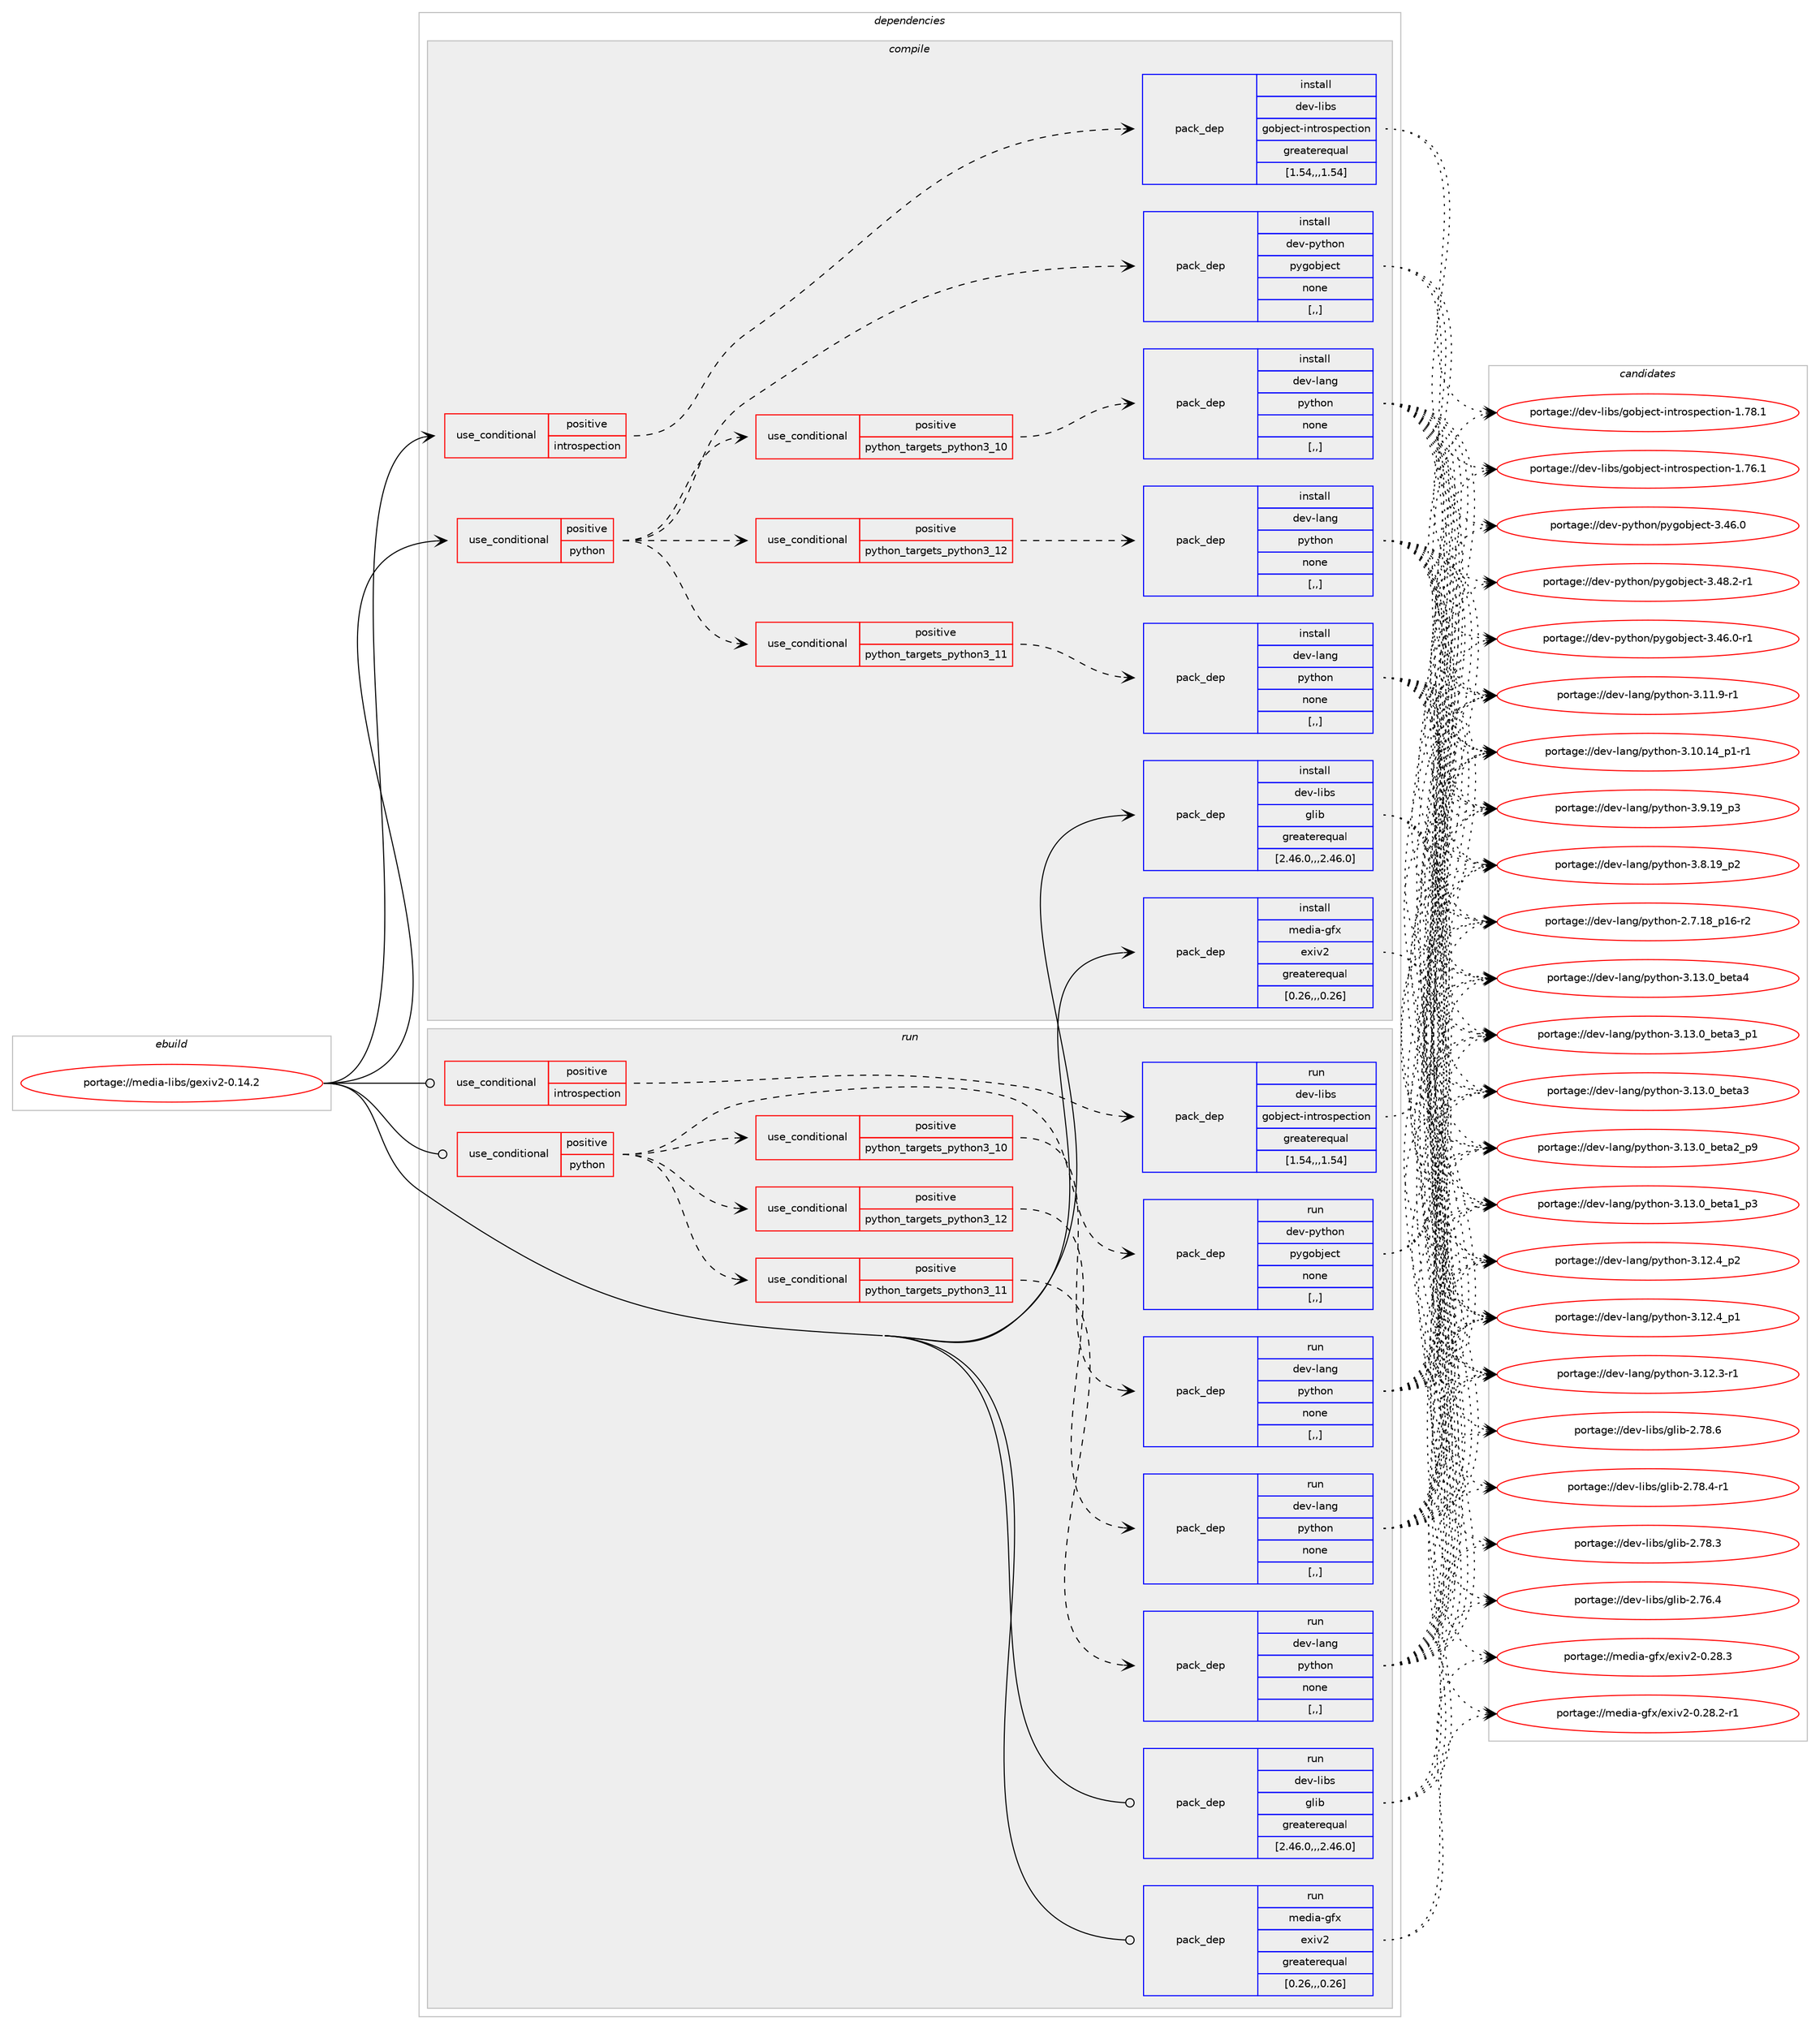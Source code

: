 digraph prolog {

# *************
# Graph options
# *************

newrank=true;
concentrate=true;
compound=true;
graph [rankdir=LR,fontname=Helvetica,fontsize=10,ranksep=1.5];#, ranksep=2.5, nodesep=0.2];
edge  [arrowhead=vee];
node  [fontname=Helvetica,fontsize=10];

# **********
# The ebuild
# **********

subgraph cluster_leftcol {
color=gray;
label=<<i>ebuild</i>>;
id [label="portage://media-libs/gexiv2-0.14.2", color=red, width=4, href="../media-libs/gexiv2-0.14.2.svg"];
}

# ****************
# The dependencies
# ****************

subgraph cluster_midcol {
color=gray;
label=<<i>dependencies</i>>;
subgraph cluster_compile {
fillcolor="#eeeeee";
style=filled;
label=<<i>compile</i>>;
subgraph cond74892 {
dependency297248 [label=<<TABLE BORDER="0" CELLBORDER="1" CELLSPACING="0" CELLPADDING="4"><TR><TD ROWSPAN="3" CELLPADDING="10">use_conditional</TD></TR><TR><TD>positive</TD></TR><TR><TD>introspection</TD></TR></TABLE>>, shape=none, color=red];
subgraph pack220002 {
dependency297249 [label=<<TABLE BORDER="0" CELLBORDER="1" CELLSPACING="0" CELLPADDING="4" WIDTH="220"><TR><TD ROWSPAN="6" CELLPADDING="30">pack_dep</TD></TR><TR><TD WIDTH="110">install</TD></TR><TR><TD>dev-libs</TD></TR><TR><TD>gobject-introspection</TD></TR><TR><TD>greaterequal</TD></TR><TR><TD>[1.54,,,1.54]</TD></TR></TABLE>>, shape=none, color=blue];
}
dependency297248:e -> dependency297249:w [weight=20,style="dashed",arrowhead="vee"];
}
id:e -> dependency297248:w [weight=20,style="solid",arrowhead="vee"];
subgraph cond74893 {
dependency297250 [label=<<TABLE BORDER="0" CELLBORDER="1" CELLSPACING="0" CELLPADDING="4"><TR><TD ROWSPAN="3" CELLPADDING="10">use_conditional</TD></TR><TR><TD>positive</TD></TR><TR><TD>python</TD></TR></TABLE>>, shape=none, color=red];
subgraph cond74894 {
dependency297251 [label=<<TABLE BORDER="0" CELLBORDER="1" CELLSPACING="0" CELLPADDING="4"><TR><TD ROWSPAN="3" CELLPADDING="10">use_conditional</TD></TR><TR><TD>positive</TD></TR><TR><TD>python_targets_python3_10</TD></TR></TABLE>>, shape=none, color=red];
subgraph pack220003 {
dependency297252 [label=<<TABLE BORDER="0" CELLBORDER="1" CELLSPACING="0" CELLPADDING="4" WIDTH="220"><TR><TD ROWSPAN="6" CELLPADDING="30">pack_dep</TD></TR><TR><TD WIDTH="110">install</TD></TR><TR><TD>dev-lang</TD></TR><TR><TD>python</TD></TR><TR><TD>none</TD></TR><TR><TD>[,,]</TD></TR></TABLE>>, shape=none, color=blue];
}
dependency297251:e -> dependency297252:w [weight=20,style="dashed",arrowhead="vee"];
}
dependency297250:e -> dependency297251:w [weight=20,style="dashed",arrowhead="vee"];
subgraph cond74895 {
dependency297253 [label=<<TABLE BORDER="0" CELLBORDER="1" CELLSPACING="0" CELLPADDING="4"><TR><TD ROWSPAN="3" CELLPADDING="10">use_conditional</TD></TR><TR><TD>positive</TD></TR><TR><TD>python_targets_python3_11</TD></TR></TABLE>>, shape=none, color=red];
subgraph pack220004 {
dependency297254 [label=<<TABLE BORDER="0" CELLBORDER="1" CELLSPACING="0" CELLPADDING="4" WIDTH="220"><TR><TD ROWSPAN="6" CELLPADDING="30">pack_dep</TD></TR><TR><TD WIDTH="110">install</TD></TR><TR><TD>dev-lang</TD></TR><TR><TD>python</TD></TR><TR><TD>none</TD></TR><TR><TD>[,,]</TD></TR></TABLE>>, shape=none, color=blue];
}
dependency297253:e -> dependency297254:w [weight=20,style="dashed",arrowhead="vee"];
}
dependency297250:e -> dependency297253:w [weight=20,style="dashed",arrowhead="vee"];
subgraph cond74896 {
dependency297255 [label=<<TABLE BORDER="0" CELLBORDER="1" CELLSPACING="0" CELLPADDING="4"><TR><TD ROWSPAN="3" CELLPADDING="10">use_conditional</TD></TR><TR><TD>positive</TD></TR><TR><TD>python_targets_python3_12</TD></TR></TABLE>>, shape=none, color=red];
subgraph pack220005 {
dependency297256 [label=<<TABLE BORDER="0" CELLBORDER="1" CELLSPACING="0" CELLPADDING="4" WIDTH="220"><TR><TD ROWSPAN="6" CELLPADDING="30">pack_dep</TD></TR><TR><TD WIDTH="110">install</TD></TR><TR><TD>dev-lang</TD></TR><TR><TD>python</TD></TR><TR><TD>none</TD></TR><TR><TD>[,,]</TD></TR></TABLE>>, shape=none, color=blue];
}
dependency297255:e -> dependency297256:w [weight=20,style="dashed",arrowhead="vee"];
}
dependency297250:e -> dependency297255:w [weight=20,style="dashed",arrowhead="vee"];
subgraph pack220006 {
dependency297257 [label=<<TABLE BORDER="0" CELLBORDER="1" CELLSPACING="0" CELLPADDING="4" WIDTH="220"><TR><TD ROWSPAN="6" CELLPADDING="30">pack_dep</TD></TR><TR><TD WIDTH="110">install</TD></TR><TR><TD>dev-python</TD></TR><TR><TD>pygobject</TD></TR><TR><TD>none</TD></TR><TR><TD>[,,]</TD></TR></TABLE>>, shape=none, color=blue];
}
dependency297250:e -> dependency297257:w [weight=20,style="dashed",arrowhead="vee"];
}
id:e -> dependency297250:w [weight=20,style="solid",arrowhead="vee"];
subgraph pack220007 {
dependency297258 [label=<<TABLE BORDER="0" CELLBORDER="1" CELLSPACING="0" CELLPADDING="4" WIDTH="220"><TR><TD ROWSPAN="6" CELLPADDING="30">pack_dep</TD></TR><TR><TD WIDTH="110">install</TD></TR><TR><TD>dev-libs</TD></TR><TR><TD>glib</TD></TR><TR><TD>greaterequal</TD></TR><TR><TD>[2.46.0,,,2.46.0]</TD></TR></TABLE>>, shape=none, color=blue];
}
id:e -> dependency297258:w [weight=20,style="solid",arrowhead="vee"];
subgraph pack220008 {
dependency297259 [label=<<TABLE BORDER="0" CELLBORDER="1" CELLSPACING="0" CELLPADDING="4" WIDTH="220"><TR><TD ROWSPAN="6" CELLPADDING="30">pack_dep</TD></TR><TR><TD WIDTH="110">install</TD></TR><TR><TD>media-gfx</TD></TR><TR><TD>exiv2</TD></TR><TR><TD>greaterequal</TD></TR><TR><TD>[0.26,,,0.26]</TD></TR></TABLE>>, shape=none, color=blue];
}
id:e -> dependency297259:w [weight=20,style="solid",arrowhead="vee"];
}
subgraph cluster_compileandrun {
fillcolor="#eeeeee";
style=filled;
label=<<i>compile and run</i>>;
}
subgraph cluster_run {
fillcolor="#eeeeee";
style=filled;
label=<<i>run</i>>;
subgraph cond74897 {
dependency297260 [label=<<TABLE BORDER="0" CELLBORDER="1" CELLSPACING="0" CELLPADDING="4"><TR><TD ROWSPAN="3" CELLPADDING="10">use_conditional</TD></TR><TR><TD>positive</TD></TR><TR><TD>introspection</TD></TR></TABLE>>, shape=none, color=red];
subgraph pack220009 {
dependency297261 [label=<<TABLE BORDER="0" CELLBORDER="1" CELLSPACING="0" CELLPADDING="4" WIDTH="220"><TR><TD ROWSPAN="6" CELLPADDING="30">pack_dep</TD></TR><TR><TD WIDTH="110">run</TD></TR><TR><TD>dev-libs</TD></TR><TR><TD>gobject-introspection</TD></TR><TR><TD>greaterequal</TD></TR><TR><TD>[1.54,,,1.54]</TD></TR></TABLE>>, shape=none, color=blue];
}
dependency297260:e -> dependency297261:w [weight=20,style="dashed",arrowhead="vee"];
}
id:e -> dependency297260:w [weight=20,style="solid",arrowhead="odot"];
subgraph cond74898 {
dependency297262 [label=<<TABLE BORDER="0" CELLBORDER="1" CELLSPACING="0" CELLPADDING="4"><TR><TD ROWSPAN="3" CELLPADDING="10">use_conditional</TD></TR><TR><TD>positive</TD></TR><TR><TD>python</TD></TR></TABLE>>, shape=none, color=red];
subgraph cond74899 {
dependency297263 [label=<<TABLE BORDER="0" CELLBORDER="1" CELLSPACING="0" CELLPADDING="4"><TR><TD ROWSPAN="3" CELLPADDING="10">use_conditional</TD></TR><TR><TD>positive</TD></TR><TR><TD>python_targets_python3_10</TD></TR></TABLE>>, shape=none, color=red];
subgraph pack220010 {
dependency297264 [label=<<TABLE BORDER="0" CELLBORDER="1" CELLSPACING="0" CELLPADDING="4" WIDTH="220"><TR><TD ROWSPAN="6" CELLPADDING="30">pack_dep</TD></TR><TR><TD WIDTH="110">run</TD></TR><TR><TD>dev-lang</TD></TR><TR><TD>python</TD></TR><TR><TD>none</TD></TR><TR><TD>[,,]</TD></TR></TABLE>>, shape=none, color=blue];
}
dependency297263:e -> dependency297264:w [weight=20,style="dashed",arrowhead="vee"];
}
dependency297262:e -> dependency297263:w [weight=20,style="dashed",arrowhead="vee"];
subgraph cond74900 {
dependency297265 [label=<<TABLE BORDER="0" CELLBORDER="1" CELLSPACING="0" CELLPADDING="4"><TR><TD ROWSPAN="3" CELLPADDING="10">use_conditional</TD></TR><TR><TD>positive</TD></TR><TR><TD>python_targets_python3_11</TD></TR></TABLE>>, shape=none, color=red];
subgraph pack220011 {
dependency297266 [label=<<TABLE BORDER="0" CELLBORDER="1" CELLSPACING="0" CELLPADDING="4" WIDTH="220"><TR><TD ROWSPAN="6" CELLPADDING="30">pack_dep</TD></TR><TR><TD WIDTH="110">run</TD></TR><TR><TD>dev-lang</TD></TR><TR><TD>python</TD></TR><TR><TD>none</TD></TR><TR><TD>[,,]</TD></TR></TABLE>>, shape=none, color=blue];
}
dependency297265:e -> dependency297266:w [weight=20,style="dashed",arrowhead="vee"];
}
dependency297262:e -> dependency297265:w [weight=20,style="dashed",arrowhead="vee"];
subgraph cond74901 {
dependency297267 [label=<<TABLE BORDER="0" CELLBORDER="1" CELLSPACING="0" CELLPADDING="4"><TR><TD ROWSPAN="3" CELLPADDING="10">use_conditional</TD></TR><TR><TD>positive</TD></TR><TR><TD>python_targets_python3_12</TD></TR></TABLE>>, shape=none, color=red];
subgraph pack220012 {
dependency297268 [label=<<TABLE BORDER="0" CELLBORDER="1" CELLSPACING="0" CELLPADDING="4" WIDTH="220"><TR><TD ROWSPAN="6" CELLPADDING="30">pack_dep</TD></TR><TR><TD WIDTH="110">run</TD></TR><TR><TD>dev-lang</TD></TR><TR><TD>python</TD></TR><TR><TD>none</TD></TR><TR><TD>[,,]</TD></TR></TABLE>>, shape=none, color=blue];
}
dependency297267:e -> dependency297268:w [weight=20,style="dashed",arrowhead="vee"];
}
dependency297262:e -> dependency297267:w [weight=20,style="dashed",arrowhead="vee"];
subgraph pack220013 {
dependency297269 [label=<<TABLE BORDER="0" CELLBORDER="1" CELLSPACING="0" CELLPADDING="4" WIDTH="220"><TR><TD ROWSPAN="6" CELLPADDING="30">pack_dep</TD></TR><TR><TD WIDTH="110">run</TD></TR><TR><TD>dev-python</TD></TR><TR><TD>pygobject</TD></TR><TR><TD>none</TD></TR><TR><TD>[,,]</TD></TR></TABLE>>, shape=none, color=blue];
}
dependency297262:e -> dependency297269:w [weight=20,style="dashed",arrowhead="vee"];
}
id:e -> dependency297262:w [weight=20,style="solid",arrowhead="odot"];
subgraph pack220014 {
dependency297270 [label=<<TABLE BORDER="0" CELLBORDER="1" CELLSPACING="0" CELLPADDING="4" WIDTH="220"><TR><TD ROWSPAN="6" CELLPADDING="30">pack_dep</TD></TR><TR><TD WIDTH="110">run</TD></TR><TR><TD>dev-libs</TD></TR><TR><TD>glib</TD></TR><TR><TD>greaterequal</TD></TR><TR><TD>[2.46.0,,,2.46.0]</TD></TR></TABLE>>, shape=none, color=blue];
}
id:e -> dependency297270:w [weight=20,style="solid",arrowhead="odot"];
subgraph pack220015 {
dependency297271 [label=<<TABLE BORDER="0" CELLBORDER="1" CELLSPACING="0" CELLPADDING="4" WIDTH="220"><TR><TD ROWSPAN="6" CELLPADDING="30">pack_dep</TD></TR><TR><TD WIDTH="110">run</TD></TR><TR><TD>media-gfx</TD></TR><TR><TD>exiv2</TD></TR><TR><TD>greaterequal</TD></TR><TR><TD>[0.26,,,0.26]</TD></TR></TABLE>>, shape=none, color=blue];
}
id:e -> dependency297271:w [weight=20,style="solid",arrowhead="odot"];
}
}

# **************
# The candidates
# **************

subgraph cluster_choices {
rank=same;
color=gray;
label=<<i>candidates</i>>;

subgraph choice220002 {
color=black;
nodesep=1;
choice1001011184510810598115471031119810610199116451051101161141111151121019911610511111045494655564649 [label="portage://dev-libs/gobject-introspection-1.78.1", color=red, width=4,href="../dev-libs/gobject-introspection-1.78.1.svg"];
choice1001011184510810598115471031119810610199116451051101161141111151121019911610511111045494655544649 [label="portage://dev-libs/gobject-introspection-1.76.1", color=red, width=4,href="../dev-libs/gobject-introspection-1.76.1.svg"];
dependency297249:e -> choice1001011184510810598115471031119810610199116451051101161141111151121019911610511111045494655564649:w [style=dotted,weight="100"];
dependency297249:e -> choice1001011184510810598115471031119810610199116451051101161141111151121019911610511111045494655544649:w [style=dotted,weight="100"];
}
subgraph choice220003 {
color=black;
nodesep=1;
choice1001011184510897110103471121211161041111104551464951464895981011169752 [label="portage://dev-lang/python-3.13.0_beta4", color=red, width=4,href="../dev-lang/python-3.13.0_beta4.svg"];
choice10010111845108971101034711212111610411111045514649514648959810111697519511249 [label="portage://dev-lang/python-3.13.0_beta3_p1", color=red, width=4,href="../dev-lang/python-3.13.0_beta3_p1.svg"];
choice1001011184510897110103471121211161041111104551464951464895981011169751 [label="portage://dev-lang/python-3.13.0_beta3", color=red, width=4,href="../dev-lang/python-3.13.0_beta3.svg"];
choice10010111845108971101034711212111610411111045514649514648959810111697509511257 [label="portage://dev-lang/python-3.13.0_beta2_p9", color=red, width=4,href="../dev-lang/python-3.13.0_beta2_p9.svg"];
choice10010111845108971101034711212111610411111045514649514648959810111697499511251 [label="portage://dev-lang/python-3.13.0_beta1_p3", color=red, width=4,href="../dev-lang/python-3.13.0_beta1_p3.svg"];
choice100101118451089711010347112121116104111110455146495046529511250 [label="portage://dev-lang/python-3.12.4_p2", color=red, width=4,href="../dev-lang/python-3.12.4_p2.svg"];
choice100101118451089711010347112121116104111110455146495046529511249 [label="portage://dev-lang/python-3.12.4_p1", color=red, width=4,href="../dev-lang/python-3.12.4_p1.svg"];
choice100101118451089711010347112121116104111110455146495046514511449 [label="portage://dev-lang/python-3.12.3-r1", color=red, width=4,href="../dev-lang/python-3.12.3-r1.svg"];
choice100101118451089711010347112121116104111110455146494946574511449 [label="portage://dev-lang/python-3.11.9-r1", color=red, width=4,href="../dev-lang/python-3.11.9-r1.svg"];
choice100101118451089711010347112121116104111110455146494846495295112494511449 [label="portage://dev-lang/python-3.10.14_p1-r1", color=red, width=4,href="../dev-lang/python-3.10.14_p1-r1.svg"];
choice100101118451089711010347112121116104111110455146574649579511251 [label="portage://dev-lang/python-3.9.19_p3", color=red, width=4,href="../dev-lang/python-3.9.19_p3.svg"];
choice100101118451089711010347112121116104111110455146564649579511250 [label="portage://dev-lang/python-3.8.19_p2", color=red, width=4,href="../dev-lang/python-3.8.19_p2.svg"];
choice100101118451089711010347112121116104111110455046554649569511249544511450 [label="portage://dev-lang/python-2.7.18_p16-r2", color=red, width=4,href="../dev-lang/python-2.7.18_p16-r2.svg"];
dependency297252:e -> choice1001011184510897110103471121211161041111104551464951464895981011169752:w [style=dotted,weight="100"];
dependency297252:e -> choice10010111845108971101034711212111610411111045514649514648959810111697519511249:w [style=dotted,weight="100"];
dependency297252:e -> choice1001011184510897110103471121211161041111104551464951464895981011169751:w [style=dotted,weight="100"];
dependency297252:e -> choice10010111845108971101034711212111610411111045514649514648959810111697509511257:w [style=dotted,weight="100"];
dependency297252:e -> choice10010111845108971101034711212111610411111045514649514648959810111697499511251:w [style=dotted,weight="100"];
dependency297252:e -> choice100101118451089711010347112121116104111110455146495046529511250:w [style=dotted,weight="100"];
dependency297252:e -> choice100101118451089711010347112121116104111110455146495046529511249:w [style=dotted,weight="100"];
dependency297252:e -> choice100101118451089711010347112121116104111110455146495046514511449:w [style=dotted,weight="100"];
dependency297252:e -> choice100101118451089711010347112121116104111110455146494946574511449:w [style=dotted,weight="100"];
dependency297252:e -> choice100101118451089711010347112121116104111110455146494846495295112494511449:w [style=dotted,weight="100"];
dependency297252:e -> choice100101118451089711010347112121116104111110455146574649579511251:w [style=dotted,weight="100"];
dependency297252:e -> choice100101118451089711010347112121116104111110455146564649579511250:w [style=dotted,weight="100"];
dependency297252:e -> choice100101118451089711010347112121116104111110455046554649569511249544511450:w [style=dotted,weight="100"];
}
subgraph choice220004 {
color=black;
nodesep=1;
choice1001011184510897110103471121211161041111104551464951464895981011169752 [label="portage://dev-lang/python-3.13.0_beta4", color=red, width=4,href="../dev-lang/python-3.13.0_beta4.svg"];
choice10010111845108971101034711212111610411111045514649514648959810111697519511249 [label="portage://dev-lang/python-3.13.0_beta3_p1", color=red, width=4,href="../dev-lang/python-3.13.0_beta3_p1.svg"];
choice1001011184510897110103471121211161041111104551464951464895981011169751 [label="portage://dev-lang/python-3.13.0_beta3", color=red, width=4,href="../dev-lang/python-3.13.0_beta3.svg"];
choice10010111845108971101034711212111610411111045514649514648959810111697509511257 [label="portage://dev-lang/python-3.13.0_beta2_p9", color=red, width=4,href="../dev-lang/python-3.13.0_beta2_p9.svg"];
choice10010111845108971101034711212111610411111045514649514648959810111697499511251 [label="portage://dev-lang/python-3.13.0_beta1_p3", color=red, width=4,href="../dev-lang/python-3.13.0_beta1_p3.svg"];
choice100101118451089711010347112121116104111110455146495046529511250 [label="portage://dev-lang/python-3.12.4_p2", color=red, width=4,href="../dev-lang/python-3.12.4_p2.svg"];
choice100101118451089711010347112121116104111110455146495046529511249 [label="portage://dev-lang/python-3.12.4_p1", color=red, width=4,href="../dev-lang/python-3.12.4_p1.svg"];
choice100101118451089711010347112121116104111110455146495046514511449 [label="portage://dev-lang/python-3.12.3-r1", color=red, width=4,href="../dev-lang/python-3.12.3-r1.svg"];
choice100101118451089711010347112121116104111110455146494946574511449 [label="portage://dev-lang/python-3.11.9-r1", color=red, width=4,href="../dev-lang/python-3.11.9-r1.svg"];
choice100101118451089711010347112121116104111110455146494846495295112494511449 [label="portage://dev-lang/python-3.10.14_p1-r1", color=red, width=4,href="../dev-lang/python-3.10.14_p1-r1.svg"];
choice100101118451089711010347112121116104111110455146574649579511251 [label="portage://dev-lang/python-3.9.19_p3", color=red, width=4,href="../dev-lang/python-3.9.19_p3.svg"];
choice100101118451089711010347112121116104111110455146564649579511250 [label="portage://dev-lang/python-3.8.19_p2", color=red, width=4,href="../dev-lang/python-3.8.19_p2.svg"];
choice100101118451089711010347112121116104111110455046554649569511249544511450 [label="portage://dev-lang/python-2.7.18_p16-r2", color=red, width=4,href="../dev-lang/python-2.7.18_p16-r2.svg"];
dependency297254:e -> choice1001011184510897110103471121211161041111104551464951464895981011169752:w [style=dotted,weight="100"];
dependency297254:e -> choice10010111845108971101034711212111610411111045514649514648959810111697519511249:w [style=dotted,weight="100"];
dependency297254:e -> choice1001011184510897110103471121211161041111104551464951464895981011169751:w [style=dotted,weight="100"];
dependency297254:e -> choice10010111845108971101034711212111610411111045514649514648959810111697509511257:w [style=dotted,weight="100"];
dependency297254:e -> choice10010111845108971101034711212111610411111045514649514648959810111697499511251:w [style=dotted,weight="100"];
dependency297254:e -> choice100101118451089711010347112121116104111110455146495046529511250:w [style=dotted,weight="100"];
dependency297254:e -> choice100101118451089711010347112121116104111110455146495046529511249:w [style=dotted,weight="100"];
dependency297254:e -> choice100101118451089711010347112121116104111110455146495046514511449:w [style=dotted,weight="100"];
dependency297254:e -> choice100101118451089711010347112121116104111110455146494946574511449:w [style=dotted,weight="100"];
dependency297254:e -> choice100101118451089711010347112121116104111110455146494846495295112494511449:w [style=dotted,weight="100"];
dependency297254:e -> choice100101118451089711010347112121116104111110455146574649579511251:w [style=dotted,weight="100"];
dependency297254:e -> choice100101118451089711010347112121116104111110455146564649579511250:w [style=dotted,weight="100"];
dependency297254:e -> choice100101118451089711010347112121116104111110455046554649569511249544511450:w [style=dotted,weight="100"];
}
subgraph choice220005 {
color=black;
nodesep=1;
choice1001011184510897110103471121211161041111104551464951464895981011169752 [label="portage://dev-lang/python-3.13.0_beta4", color=red, width=4,href="../dev-lang/python-3.13.0_beta4.svg"];
choice10010111845108971101034711212111610411111045514649514648959810111697519511249 [label="portage://dev-lang/python-3.13.0_beta3_p1", color=red, width=4,href="../dev-lang/python-3.13.0_beta3_p1.svg"];
choice1001011184510897110103471121211161041111104551464951464895981011169751 [label="portage://dev-lang/python-3.13.0_beta3", color=red, width=4,href="../dev-lang/python-3.13.0_beta3.svg"];
choice10010111845108971101034711212111610411111045514649514648959810111697509511257 [label="portage://dev-lang/python-3.13.0_beta2_p9", color=red, width=4,href="../dev-lang/python-3.13.0_beta2_p9.svg"];
choice10010111845108971101034711212111610411111045514649514648959810111697499511251 [label="portage://dev-lang/python-3.13.0_beta1_p3", color=red, width=4,href="../dev-lang/python-3.13.0_beta1_p3.svg"];
choice100101118451089711010347112121116104111110455146495046529511250 [label="portage://dev-lang/python-3.12.4_p2", color=red, width=4,href="../dev-lang/python-3.12.4_p2.svg"];
choice100101118451089711010347112121116104111110455146495046529511249 [label="portage://dev-lang/python-3.12.4_p1", color=red, width=4,href="../dev-lang/python-3.12.4_p1.svg"];
choice100101118451089711010347112121116104111110455146495046514511449 [label="portage://dev-lang/python-3.12.3-r1", color=red, width=4,href="../dev-lang/python-3.12.3-r1.svg"];
choice100101118451089711010347112121116104111110455146494946574511449 [label="portage://dev-lang/python-3.11.9-r1", color=red, width=4,href="../dev-lang/python-3.11.9-r1.svg"];
choice100101118451089711010347112121116104111110455146494846495295112494511449 [label="portage://dev-lang/python-3.10.14_p1-r1", color=red, width=4,href="../dev-lang/python-3.10.14_p1-r1.svg"];
choice100101118451089711010347112121116104111110455146574649579511251 [label="portage://dev-lang/python-3.9.19_p3", color=red, width=4,href="../dev-lang/python-3.9.19_p3.svg"];
choice100101118451089711010347112121116104111110455146564649579511250 [label="portage://dev-lang/python-3.8.19_p2", color=red, width=4,href="../dev-lang/python-3.8.19_p2.svg"];
choice100101118451089711010347112121116104111110455046554649569511249544511450 [label="portage://dev-lang/python-2.7.18_p16-r2", color=red, width=4,href="../dev-lang/python-2.7.18_p16-r2.svg"];
dependency297256:e -> choice1001011184510897110103471121211161041111104551464951464895981011169752:w [style=dotted,weight="100"];
dependency297256:e -> choice10010111845108971101034711212111610411111045514649514648959810111697519511249:w [style=dotted,weight="100"];
dependency297256:e -> choice1001011184510897110103471121211161041111104551464951464895981011169751:w [style=dotted,weight="100"];
dependency297256:e -> choice10010111845108971101034711212111610411111045514649514648959810111697509511257:w [style=dotted,weight="100"];
dependency297256:e -> choice10010111845108971101034711212111610411111045514649514648959810111697499511251:w [style=dotted,weight="100"];
dependency297256:e -> choice100101118451089711010347112121116104111110455146495046529511250:w [style=dotted,weight="100"];
dependency297256:e -> choice100101118451089711010347112121116104111110455146495046529511249:w [style=dotted,weight="100"];
dependency297256:e -> choice100101118451089711010347112121116104111110455146495046514511449:w [style=dotted,weight="100"];
dependency297256:e -> choice100101118451089711010347112121116104111110455146494946574511449:w [style=dotted,weight="100"];
dependency297256:e -> choice100101118451089711010347112121116104111110455146494846495295112494511449:w [style=dotted,weight="100"];
dependency297256:e -> choice100101118451089711010347112121116104111110455146574649579511251:w [style=dotted,weight="100"];
dependency297256:e -> choice100101118451089711010347112121116104111110455146564649579511250:w [style=dotted,weight="100"];
dependency297256:e -> choice100101118451089711010347112121116104111110455046554649569511249544511450:w [style=dotted,weight="100"];
}
subgraph choice220006 {
color=black;
nodesep=1;
choice10010111845112121116104111110471121211031119810610199116455146525646504511449 [label="portage://dev-python/pygobject-3.48.2-r1", color=red, width=4,href="../dev-python/pygobject-3.48.2-r1.svg"];
choice10010111845112121116104111110471121211031119810610199116455146525446484511449 [label="portage://dev-python/pygobject-3.46.0-r1", color=red, width=4,href="../dev-python/pygobject-3.46.0-r1.svg"];
choice1001011184511212111610411111047112121103111981061019911645514652544648 [label="portage://dev-python/pygobject-3.46.0", color=red, width=4,href="../dev-python/pygobject-3.46.0.svg"];
dependency297257:e -> choice10010111845112121116104111110471121211031119810610199116455146525646504511449:w [style=dotted,weight="100"];
dependency297257:e -> choice10010111845112121116104111110471121211031119810610199116455146525446484511449:w [style=dotted,weight="100"];
dependency297257:e -> choice1001011184511212111610411111047112121103111981061019911645514652544648:w [style=dotted,weight="100"];
}
subgraph choice220007 {
color=black;
nodesep=1;
choice1001011184510810598115471031081059845504655564654 [label="portage://dev-libs/glib-2.78.6", color=red, width=4,href="../dev-libs/glib-2.78.6.svg"];
choice10010111845108105981154710310810598455046555646524511449 [label="portage://dev-libs/glib-2.78.4-r1", color=red, width=4,href="../dev-libs/glib-2.78.4-r1.svg"];
choice1001011184510810598115471031081059845504655564651 [label="portage://dev-libs/glib-2.78.3", color=red, width=4,href="../dev-libs/glib-2.78.3.svg"];
choice1001011184510810598115471031081059845504655544652 [label="portage://dev-libs/glib-2.76.4", color=red, width=4,href="../dev-libs/glib-2.76.4.svg"];
dependency297258:e -> choice1001011184510810598115471031081059845504655564654:w [style=dotted,weight="100"];
dependency297258:e -> choice10010111845108105981154710310810598455046555646524511449:w [style=dotted,weight="100"];
dependency297258:e -> choice1001011184510810598115471031081059845504655564651:w [style=dotted,weight="100"];
dependency297258:e -> choice1001011184510810598115471031081059845504655544652:w [style=dotted,weight="100"];
}
subgraph choice220008 {
color=black;
nodesep=1;
choice1091011001059745103102120471011201051185045484650564651 [label="portage://media-gfx/exiv2-0.28.3", color=red, width=4,href="../media-gfx/exiv2-0.28.3.svg"];
choice10910110010597451031021204710112010511850454846505646504511449 [label="portage://media-gfx/exiv2-0.28.2-r1", color=red, width=4,href="../media-gfx/exiv2-0.28.2-r1.svg"];
dependency297259:e -> choice1091011001059745103102120471011201051185045484650564651:w [style=dotted,weight="100"];
dependency297259:e -> choice10910110010597451031021204710112010511850454846505646504511449:w [style=dotted,weight="100"];
}
subgraph choice220009 {
color=black;
nodesep=1;
choice1001011184510810598115471031119810610199116451051101161141111151121019911610511111045494655564649 [label="portage://dev-libs/gobject-introspection-1.78.1", color=red, width=4,href="../dev-libs/gobject-introspection-1.78.1.svg"];
choice1001011184510810598115471031119810610199116451051101161141111151121019911610511111045494655544649 [label="portage://dev-libs/gobject-introspection-1.76.1", color=red, width=4,href="../dev-libs/gobject-introspection-1.76.1.svg"];
dependency297261:e -> choice1001011184510810598115471031119810610199116451051101161141111151121019911610511111045494655564649:w [style=dotted,weight="100"];
dependency297261:e -> choice1001011184510810598115471031119810610199116451051101161141111151121019911610511111045494655544649:w [style=dotted,weight="100"];
}
subgraph choice220010 {
color=black;
nodesep=1;
choice1001011184510897110103471121211161041111104551464951464895981011169752 [label="portage://dev-lang/python-3.13.0_beta4", color=red, width=4,href="../dev-lang/python-3.13.0_beta4.svg"];
choice10010111845108971101034711212111610411111045514649514648959810111697519511249 [label="portage://dev-lang/python-3.13.0_beta3_p1", color=red, width=4,href="../dev-lang/python-3.13.0_beta3_p1.svg"];
choice1001011184510897110103471121211161041111104551464951464895981011169751 [label="portage://dev-lang/python-3.13.0_beta3", color=red, width=4,href="../dev-lang/python-3.13.0_beta3.svg"];
choice10010111845108971101034711212111610411111045514649514648959810111697509511257 [label="portage://dev-lang/python-3.13.0_beta2_p9", color=red, width=4,href="../dev-lang/python-3.13.0_beta2_p9.svg"];
choice10010111845108971101034711212111610411111045514649514648959810111697499511251 [label="portage://dev-lang/python-3.13.0_beta1_p3", color=red, width=4,href="../dev-lang/python-3.13.0_beta1_p3.svg"];
choice100101118451089711010347112121116104111110455146495046529511250 [label="portage://dev-lang/python-3.12.4_p2", color=red, width=4,href="../dev-lang/python-3.12.4_p2.svg"];
choice100101118451089711010347112121116104111110455146495046529511249 [label="portage://dev-lang/python-3.12.4_p1", color=red, width=4,href="../dev-lang/python-3.12.4_p1.svg"];
choice100101118451089711010347112121116104111110455146495046514511449 [label="portage://dev-lang/python-3.12.3-r1", color=red, width=4,href="../dev-lang/python-3.12.3-r1.svg"];
choice100101118451089711010347112121116104111110455146494946574511449 [label="portage://dev-lang/python-3.11.9-r1", color=red, width=4,href="../dev-lang/python-3.11.9-r1.svg"];
choice100101118451089711010347112121116104111110455146494846495295112494511449 [label="portage://dev-lang/python-3.10.14_p1-r1", color=red, width=4,href="../dev-lang/python-3.10.14_p1-r1.svg"];
choice100101118451089711010347112121116104111110455146574649579511251 [label="portage://dev-lang/python-3.9.19_p3", color=red, width=4,href="../dev-lang/python-3.9.19_p3.svg"];
choice100101118451089711010347112121116104111110455146564649579511250 [label="portage://dev-lang/python-3.8.19_p2", color=red, width=4,href="../dev-lang/python-3.8.19_p2.svg"];
choice100101118451089711010347112121116104111110455046554649569511249544511450 [label="portage://dev-lang/python-2.7.18_p16-r2", color=red, width=4,href="../dev-lang/python-2.7.18_p16-r2.svg"];
dependency297264:e -> choice1001011184510897110103471121211161041111104551464951464895981011169752:w [style=dotted,weight="100"];
dependency297264:e -> choice10010111845108971101034711212111610411111045514649514648959810111697519511249:w [style=dotted,weight="100"];
dependency297264:e -> choice1001011184510897110103471121211161041111104551464951464895981011169751:w [style=dotted,weight="100"];
dependency297264:e -> choice10010111845108971101034711212111610411111045514649514648959810111697509511257:w [style=dotted,weight="100"];
dependency297264:e -> choice10010111845108971101034711212111610411111045514649514648959810111697499511251:w [style=dotted,weight="100"];
dependency297264:e -> choice100101118451089711010347112121116104111110455146495046529511250:w [style=dotted,weight="100"];
dependency297264:e -> choice100101118451089711010347112121116104111110455146495046529511249:w [style=dotted,weight="100"];
dependency297264:e -> choice100101118451089711010347112121116104111110455146495046514511449:w [style=dotted,weight="100"];
dependency297264:e -> choice100101118451089711010347112121116104111110455146494946574511449:w [style=dotted,weight="100"];
dependency297264:e -> choice100101118451089711010347112121116104111110455146494846495295112494511449:w [style=dotted,weight="100"];
dependency297264:e -> choice100101118451089711010347112121116104111110455146574649579511251:w [style=dotted,weight="100"];
dependency297264:e -> choice100101118451089711010347112121116104111110455146564649579511250:w [style=dotted,weight="100"];
dependency297264:e -> choice100101118451089711010347112121116104111110455046554649569511249544511450:w [style=dotted,weight="100"];
}
subgraph choice220011 {
color=black;
nodesep=1;
choice1001011184510897110103471121211161041111104551464951464895981011169752 [label="portage://dev-lang/python-3.13.0_beta4", color=red, width=4,href="../dev-lang/python-3.13.0_beta4.svg"];
choice10010111845108971101034711212111610411111045514649514648959810111697519511249 [label="portage://dev-lang/python-3.13.0_beta3_p1", color=red, width=4,href="../dev-lang/python-3.13.0_beta3_p1.svg"];
choice1001011184510897110103471121211161041111104551464951464895981011169751 [label="portage://dev-lang/python-3.13.0_beta3", color=red, width=4,href="../dev-lang/python-3.13.0_beta3.svg"];
choice10010111845108971101034711212111610411111045514649514648959810111697509511257 [label="portage://dev-lang/python-3.13.0_beta2_p9", color=red, width=4,href="../dev-lang/python-3.13.0_beta2_p9.svg"];
choice10010111845108971101034711212111610411111045514649514648959810111697499511251 [label="portage://dev-lang/python-3.13.0_beta1_p3", color=red, width=4,href="../dev-lang/python-3.13.0_beta1_p3.svg"];
choice100101118451089711010347112121116104111110455146495046529511250 [label="portage://dev-lang/python-3.12.4_p2", color=red, width=4,href="../dev-lang/python-3.12.4_p2.svg"];
choice100101118451089711010347112121116104111110455146495046529511249 [label="portage://dev-lang/python-3.12.4_p1", color=red, width=4,href="../dev-lang/python-3.12.4_p1.svg"];
choice100101118451089711010347112121116104111110455146495046514511449 [label="portage://dev-lang/python-3.12.3-r1", color=red, width=4,href="../dev-lang/python-3.12.3-r1.svg"];
choice100101118451089711010347112121116104111110455146494946574511449 [label="portage://dev-lang/python-3.11.9-r1", color=red, width=4,href="../dev-lang/python-3.11.9-r1.svg"];
choice100101118451089711010347112121116104111110455146494846495295112494511449 [label="portage://dev-lang/python-3.10.14_p1-r1", color=red, width=4,href="../dev-lang/python-3.10.14_p1-r1.svg"];
choice100101118451089711010347112121116104111110455146574649579511251 [label="portage://dev-lang/python-3.9.19_p3", color=red, width=4,href="../dev-lang/python-3.9.19_p3.svg"];
choice100101118451089711010347112121116104111110455146564649579511250 [label="portage://dev-lang/python-3.8.19_p2", color=red, width=4,href="../dev-lang/python-3.8.19_p2.svg"];
choice100101118451089711010347112121116104111110455046554649569511249544511450 [label="portage://dev-lang/python-2.7.18_p16-r2", color=red, width=4,href="../dev-lang/python-2.7.18_p16-r2.svg"];
dependency297266:e -> choice1001011184510897110103471121211161041111104551464951464895981011169752:w [style=dotted,weight="100"];
dependency297266:e -> choice10010111845108971101034711212111610411111045514649514648959810111697519511249:w [style=dotted,weight="100"];
dependency297266:e -> choice1001011184510897110103471121211161041111104551464951464895981011169751:w [style=dotted,weight="100"];
dependency297266:e -> choice10010111845108971101034711212111610411111045514649514648959810111697509511257:w [style=dotted,weight="100"];
dependency297266:e -> choice10010111845108971101034711212111610411111045514649514648959810111697499511251:w [style=dotted,weight="100"];
dependency297266:e -> choice100101118451089711010347112121116104111110455146495046529511250:w [style=dotted,weight="100"];
dependency297266:e -> choice100101118451089711010347112121116104111110455146495046529511249:w [style=dotted,weight="100"];
dependency297266:e -> choice100101118451089711010347112121116104111110455146495046514511449:w [style=dotted,weight="100"];
dependency297266:e -> choice100101118451089711010347112121116104111110455146494946574511449:w [style=dotted,weight="100"];
dependency297266:e -> choice100101118451089711010347112121116104111110455146494846495295112494511449:w [style=dotted,weight="100"];
dependency297266:e -> choice100101118451089711010347112121116104111110455146574649579511251:w [style=dotted,weight="100"];
dependency297266:e -> choice100101118451089711010347112121116104111110455146564649579511250:w [style=dotted,weight="100"];
dependency297266:e -> choice100101118451089711010347112121116104111110455046554649569511249544511450:w [style=dotted,weight="100"];
}
subgraph choice220012 {
color=black;
nodesep=1;
choice1001011184510897110103471121211161041111104551464951464895981011169752 [label="portage://dev-lang/python-3.13.0_beta4", color=red, width=4,href="../dev-lang/python-3.13.0_beta4.svg"];
choice10010111845108971101034711212111610411111045514649514648959810111697519511249 [label="portage://dev-lang/python-3.13.0_beta3_p1", color=red, width=4,href="../dev-lang/python-3.13.0_beta3_p1.svg"];
choice1001011184510897110103471121211161041111104551464951464895981011169751 [label="portage://dev-lang/python-3.13.0_beta3", color=red, width=4,href="../dev-lang/python-3.13.0_beta3.svg"];
choice10010111845108971101034711212111610411111045514649514648959810111697509511257 [label="portage://dev-lang/python-3.13.0_beta2_p9", color=red, width=4,href="../dev-lang/python-3.13.0_beta2_p9.svg"];
choice10010111845108971101034711212111610411111045514649514648959810111697499511251 [label="portage://dev-lang/python-3.13.0_beta1_p3", color=red, width=4,href="../dev-lang/python-3.13.0_beta1_p3.svg"];
choice100101118451089711010347112121116104111110455146495046529511250 [label="portage://dev-lang/python-3.12.4_p2", color=red, width=4,href="../dev-lang/python-3.12.4_p2.svg"];
choice100101118451089711010347112121116104111110455146495046529511249 [label="portage://dev-lang/python-3.12.4_p1", color=red, width=4,href="../dev-lang/python-3.12.4_p1.svg"];
choice100101118451089711010347112121116104111110455146495046514511449 [label="portage://dev-lang/python-3.12.3-r1", color=red, width=4,href="../dev-lang/python-3.12.3-r1.svg"];
choice100101118451089711010347112121116104111110455146494946574511449 [label="portage://dev-lang/python-3.11.9-r1", color=red, width=4,href="../dev-lang/python-3.11.9-r1.svg"];
choice100101118451089711010347112121116104111110455146494846495295112494511449 [label="portage://dev-lang/python-3.10.14_p1-r1", color=red, width=4,href="../dev-lang/python-3.10.14_p1-r1.svg"];
choice100101118451089711010347112121116104111110455146574649579511251 [label="portage://dev-lang/python-3.9.19_p3", color=red, width=4,href="../dev-lang/python-3.9.19_p3.svg"];
choice100101118451089711010347112121116104111110455146564649579511250 [label="portage://dev-lang/python-3.8.19_p2", color=red, width=4,href="../dev-lang/python-3.8.19_p2.svg"];
choice100101118451089711010347112121116104111110455046554649569511249544511450 [label="portage://dev-lang/python-2.7.18_p16-r2", color=red, width=4,href="../dev-lang/python-2.7.18_p16-r2.svg"];
dependency297268:e -> choice1001011184510897110103471121211161041111104551464951464895981011169752:w [style=dotted,weight="100"];
dependency297268:e -> choice10010111845108971101034711212111610411111045514649514648959810111697519511249:w [style=dotted,weight="100"];
dependency297268:e -> choice1001011184510897110103471121211161041111104551464951464895981011169751:w [style=dotted,weight="100"];
dependency297268:e -> choice10010111845108971101034711212111610411111045514649514648959810111697509511257:w [style=dotted,weight="100"];
dependency297268:e -> choice10010111845108971101034711212111610411111045514649514648959810111697499511251:w [style=dotted,weight="100"];
dependency297268:e -> choice100101118451089711010347112121116104111110455146495046529511250:w [style=dotted,weight="100"];
dependency297268:e -> choice100101118451089711010347112121116104111110455146495046529511249:w [style=dotted,weight="100"];
dependency297268:e -> choice100101118451089711010347112121116104111110455146495046514511449:w [style=dotted,weight="100"];
dependency297268:e -> choice100101118451089711010347112121116104111110455146494946574511449:w [style=dotted,weight="100"];
dependency297268:e -> choice100101118451089711010347112121116104111110455146494846495295112494511449:w [style=dotted,weight="100"];
dependency297268:e -> choice100101118451089711010347112121116104111110455146574649579511251:w [style=dotted,weight="100"];
dependency297268:e -> choice100101118451089711010347112121116104111110455146564649579511250:w [style=dotted,weight="100"];
dependency297268:e -> choice100101118451089711010347112121116104111110455046554649569511249544511450:w [style=dotted,weight="100"];
}
subgraph choice220013 {
color=black;
nodesep=1;
choice10010111845112121116104111110471121211031119810610199116455146525646504511449 [label="portage://dev-python/pygobject-3.48.2-r1", color=red, width=4,href="../dev-python/pygobject-3.48.2-r1.svg"];
choice10010111845112121116104111110471121211031119810610199116455146525446484511449 [label="portage://dev-python/pygobject-3.46.0-r1", color=red, width=4,href="../dev-python/pygobject-3.46.0-r1.svg"];
choice1001011184511212111610411111047112121103111981061019911645514652544648 [label="portage://dev-python/pygobject-3.46.0", color=red, width=4,href="../dev-python/pygobject-3.46.0.svg"];
dependency297269:e -> choice10010111845112121116104111110471121211031119810610199116455146525646504511449:w [style=dotted,weight="100"];
dependency297269:e -> choice10010111845112121116104111110471121211031119810610199116455146525446484511449:w [style=dotted,weight="100"];
dependency297269:e -> choice1001011184511212111610411111047112121103111981061019911645514652544648:w [style=dotted,weight="100"];
}
subgraph choice220014 {
color=black;
nodesep=1;
choice1001011184510810598115471031081059845504655564654 [label="portage://dev-libs/glib-2.78.6", color=red, width=4,href="../dev-libs/glib-2.78.6.svg"];
choice10010111845108105981154710310810598455046555646524511449 [label="portage://dev-libs/glib-2.78.4-r1", color=red, width=4,href="../dev-libs/glib-2.78.4-r1.svg"];
choice1001011184510810598115471031081059845504655564651 [label="portage://dev-libs/glib-2.78.3", color=red, width=4,href="../dev-libs/glib-2.78.3.svg"];
choice1001011184510810598115471031081059845504655544652 [label="portage://dev-libs/glib-2.76.4", color=red, width=4,href="../dev-libs/glib-2.76.4.svg"];
dependency297270:e -> choice1001011184510810598115471031081059845504655564654:w [style=dotted,weight="100"];
dependency297270:e -> choice10010111845108105981154710310810598455046555646524511449:w [style=dotted,weight="100"];
dependency297270:e -> choice1001011184510810598115471031081059845504655564651:w [style=dotted,weight="100"];
dependency297270:e -> choice1001011184510810598115471031081059845504655544652:w [style=dotted,weight="100"];
}
subgraph choice220015 {
color=black;
nodesep=1;
choice1091011001059745103102120471011201051185045484650564651 [label="portage://media-gfx/exiv2-0.28.3", color=red, width=4,href="../media-gfx/exiv2-0.28.3.svg"];
choice10910110010597451031021204710112010511850454846505646504511449 [label="portage://media-gfx/exiv2-0.28.2-r1", color=red, width=4,href="../media-gfx/exiv2-0.28.2-r1.svg"];
dependency297271:e -> choice1091011001059745103102120471011201051185045484650564651:w [style=dotted,weight="100"];
dependency297271:e -> choice10910110010597451031021204710112010511850454846505646504511449:w [style=dotted,weight="100"];
}
}

}
